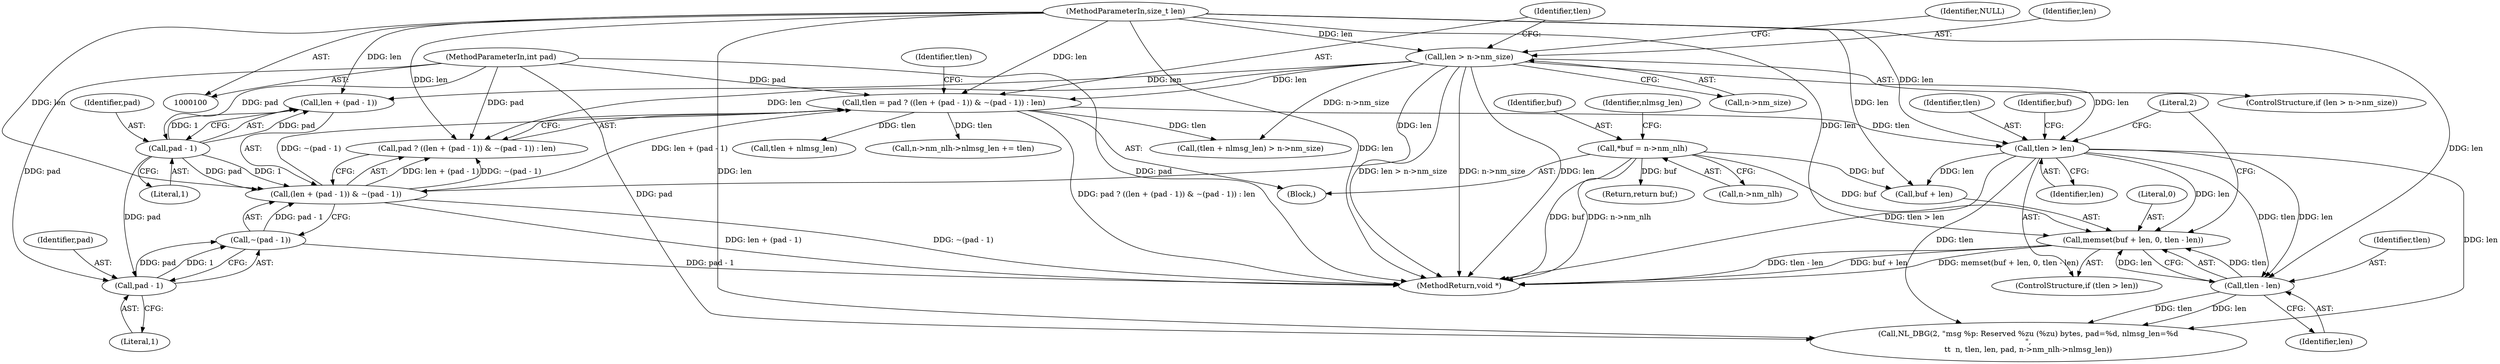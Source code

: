 digraph "0_infradead_3e18948f17148e6a3c4255bdeaaf01ef6081ceeb@API" {
"1000162" [label="(Call,memset(buf + len, 0, tlen - len))"];
"1000106" [label="(Call,*buf = n->nm_nlh)"];
"1000159" [label="(Call,tlen > len)"];
"1000128" [label="(Call,tlen = pad ? ((len + (pad - 1)) & ~(pad - 1)) : len)"];
"1000103" [label="(MethodParameterIn,int pad)"];
"1000132" [label="(Call,(len + (pad - 1)) & ~(pad - 1))"];
"1000121" [label="(Call,len > n->nm_size)"];
"1000102" [label="(MethodParameterIn,size_t len)"];
"1000135" [label="(Call,pad - 1)"];
"1000138" [label="(Call,~(pad - 1))"];
"1000139" [label="(Call,pad - 1)"];
"1000167" [label="(Call,tlen - len)"];
"1000120" [label="(ControlStructure,if (len > n->nm_size))"];
"1000137" [label="(Literal,1)"];
"1000171" [label="(Literal,2)"];
"1000141" [label="(Literal,1)"];
"1000102" [label="(MethodParameterIn,size_t len)"];
"1000121" [label="(Call,len > n->nm_size)"];
"1000151" [label="(Call,n->nm_nlh->nlmsg_len += tlen)"];
"1000162" [label="(Call,memset(buf + len, 0, tlen - len))"];
"1000160" [label="(Identifier,tlen)"];
"1000167" [label="(Call,tlen - len)"];
"1000146" [label="(Identifier,tlen)"];
"1000129" [label="(Identifier,tlen)"];
"1000184" [label="(MethodReturn,void *)"];
"1000164" [label="(Identifier,buf)"];
"1000122" [label="(Identifier,len)"];
"1000127" [label="(Identifier,NULL)"];
"1000139" [label="(Call,pad - 1)"];
"1000182" [label="(Return,return buf;)"];
"1000159" [label="(Call,tlen > len)"];
"1000170" [label="(Call,NL_DBG(2, \"msg %p: Reserved %zu (%zu) bytes, pad=%d, nlmsg_len=%d\n\",\n\t\t  n, tlen, len, pad, n->nm_nlh->nlmsg_len))"];
"1000161" [label="(Identifier,len)"];
"1000107" [label="(Identifier,buf)"];
"1000163" [label="(Call,buf + len)"];
"1000136" [label="(Identifier,pad)"];
"1000132" [label="(Call,(len + (pad - 1)) & ~(pad - 1))"];
"1000166" [label="(Literal,0)"];
"1000104" [label="(Block,)"];
"1000106" [label="(Call,*buf = n->nm_nlh)"];
"1000128" [label="(Call,tlen = pad ? ((len + (pad - 1)) & ~(pad - 1)) : len)"];
"1000133" [label="(Call,len + (pad - 1))"];
"1000158" [label="(ControlStructure,if (tlen > len))"];
"1000123" [label="(Call,n->nm_size)"];
"1000138" [label="(Call,~(pad - 1))"];
"1000113" [label="(Identifier,nlmsg_len)"];
"1000145" [label="(Call,tlen + nlmsg_len)"];
"1000140" [label="(Identifier,pad)"];
"1000108" [label="(Call,n->nm_nlh)"];
"1000169" [label="(Identifier,len)"];
"1000103" [label="(MethodParameterIn,int pad)"];
"1000135" [label="(Call,pad - 1)"];
"1000168" [label="(Identifier,tlen)"];
"1000144" [label="(Call,(tlen + nlmsg_len) > n->nm_size)"];
"1000130" [label="(Call,pad ? ((len + (pad - 1)) & ~(pad - 1)) : len)"];
"1000162" -> "1000158"  [label="AST: "];
"1000162" -> "1000167"  [label="CFG: "];
"1000163" -> "1000162"  [label="AST: "];
"1000166" -> "1000162"  [label="AST: "];
"1000167" -> "1000162"  [label="AST: "];
"1000171" -> "1000162"  [label="CFG: "];
"1000162" -> "1000184"  [label="DDG: tlen - len"];
"1000162" -> "1000184"  [label="DDG: buf + len"];
"1000162" -> "1000184"  [label="DDG: memset(buf + len, 0, tlen - len)"];
"1000106" -> "1000162"  [label="DDG: buf"];
"1000159" -> "1000162"  [label="DDG: len"];
"1000102" -> "1000162"  [label="DDG: len"];
"1000167" -> "1000162"  [label="DDG: tlen"];
"1000167" -> "1000162"  [label="DDG: len"];
"1000106" -> "1000104"  [label="AST: "];
"1000106" -> "1000108"  [label="CFG: "];
"1000107" -> "1000106"  [label="AST: "];
"1000108" -> "1000106"  [label="AST: "];
"1000113" -> "1000106"  [label="CFG: "];
"1000106" -> "1000184"  [label="DDG: n->nm_nlh"];
"1000106" -> "1000184"  [label="DDG: buf"];
"1000106" -> "1000163"  [label="DDG: buf"];
"1000106" -> "1000182"  [label="DDG: buf"];
"1000159" -> "1000158"  [label="AST: "];
"1000159" -> "1000161"  [label="CFG: "];
"1000160" -> "1000159"  [label="AST: "];
"1000161" -> "1000159"  [label="AST: "];
"1000164" -> "1000159"  [label="CFG: "];
"1000171" -> "1000159"  [label="CFG: "];
"1000159" -> "1000184"  [label="DDG: tlen > len"];
"1000128" -> "1000159"  [label="DDG: tlen"];
"1000102" -> "1000159"  [label="DDG: len"];
"1000121" -> "1000159"  [label="DDG: len"];
"1000159" -> "1000163"  [label="DDG: len"];
"1000159" -> "1000167"  [label="DDG: tlen"];
"1000159" -> "1000167"  [label="DDG: len"];
"1000159" -> "1000170"  [label="DDG: tlen"];
"1000159" -> "1000170"  [label="DDG: len"];
"1000128" -> "1000104"  [label="AST: "];
"1000128" -> "1000130"  [label="CFG: "];
"1000129" -> "1000128"  [label="AST: "];
"1000130" -> "1000128"  [label="AST: "];
"1000146" -> "1000128"  [label="CFG: "];
"1000128" -> "1000184"  [label="DDG: pad ? ((len + (pad - 1)) & ~(pad - 1)) : len"];
"1000103" -> "1000128"  [label="DDG: pad"];
"1000132" -> "1000128"  [label="DDG: len + (pad - 1)"];
"1000132" -> "1000128"  [label="DDG: ~(pad - 1)"];
"1000121" -> "1000128"  [label="DDG: len"];
"1000102" -> "1000128"  [label="DDG: len"];
"1000128" -> "1000144"  [label="DDG: tlen"];
"1000128" -> "1000145"  [label="DDG: tlen"];
"1000128" -> "1000151"  [label="DDG: tlen"];
"1000103" -> "1000100"  [label="AST: "];
"1000103" -> "1000184"  [label="DDG: pad"];
"1000103" -> "1000130"  [label="DDG: pad"];
"1000103" -> "1000135"  [label="DDG: pad"];
"1000103" -> "1000139"  [label="DDG: pad"];
"1000103" -> "1000170"  [label="DDG: pad"];
"1000132" -> "1000130"  [label="AST: "];
"1000132" -> "1000138"  [label="CFG: "];
"1000133" -> "1000132"  [label="AST: "];
"1000138" -> "1000132"  [label="AST: "];
"1000130" -> "1000132"  [label="CFG: "];
"1000132" -> "1000184"  [label="DDG: len + (pad - 1)"];
"1000132" -> "1000184"  [label="DDG: ~(pad - 1)"];
"1000132" -> "1000130"  [label="DDG: len + (pad - 1)"];
"1000132" -> "1000130"  [label="DDG: ~(pad - 1)"];
"1000121" -> "1000132"  [label="DDG: len"];
"1000102" -> "1000132"  [label="DDG: len"];
"1000135" -> "1000132"  [label="DDG: pad"];
"1000135" -> "1000132"  [label="DDG: 1"];
"1000138" -> "1000132"  [label="DDG: pad - 1"];
"1000121" -> "1000120"  [label="AST: "];
"1000121" -> "1000123"  [label="CFG: "];
"1000122" -> "1000121"  [label="AST: "];
"1000123" -> "1000121"  [label="AST: "];
"1000127" -> "1000121"  [label="CFG: "];
"1000129" -> "1000121"  [label="CFG: "];
"1000121" -> "1000184"  [label="DDG: len > n->nm_size"];
"1000121" -> "1000184"  [label="DDG: n->nm_size"];
"1000121" -> "1000184"  [label="DDG: len"];
"1000102" -> "1000121"  [label="DDG: len"];
"1000121" -> "1000133"  [label="DDG: len"];
"1000121" -> "1000130"  [label="DDG: len"];
"1000121" -> "1000144"  [label="DDG: n->nm_size"];
"1000102" -> "1000100"  [label="AST: "];
"1000102" -> "1000184"  [label="DDG: len"];
"1000102" -> "1000133"  [label="DDG: len"];
"1000102" -> "1000130"  [label="DDG: len"];
"1000102" -> "1000163"  [label="DDG: len"];
"1000102" -> "1000167"  [label="DDG: len"];
"1000102" -> "1000170"  [label="DDG: len"];
"1000135" -> "1000133"  [label="AST: "];
"1000135" -> "1000137"  [label="CFG: "];
"1000136" -> "1000135"  [label="AST: "];
"1000137" -> "1000135"  [label="AST: "];
"1000133" -> "1000135"  [label="CFG: "];
"1000135" -> "1000133"  [label="DDG: pad"];
"1000135" -> "1000133"  [label="DDG: 1"];
"1000135" -> "1000139"  [label="DDG: pad"];
"1000138" -> "1000139"  [label="CFG: "];
"1000139" -> "1000138"  [label="AST: "];
"1000138" -> "1000184"  [label="DDG: pad - 1"];
"1000139" -> "1000138"  [label="DDG: pad"];
"1000139" -> "1000138"  [label="DDG: 1"];
"1000139" -> "1000141"  [label="CFG: "];
"1000140" -> "1000139"  [label="AST: "];
"1000141" -> "1000139"  [label="AST: "];
"1000167" -> "1000169"  [label="CFG: "];
"1000168" -> "1000167"  [label="AST: "];
"1000169" -> "1000167"  [label="AST: "];
"1000167" -> "1000170"  [label="DDG: tlen"];
"1000167" -> "1000170"  [label="DDG: len"];
}
